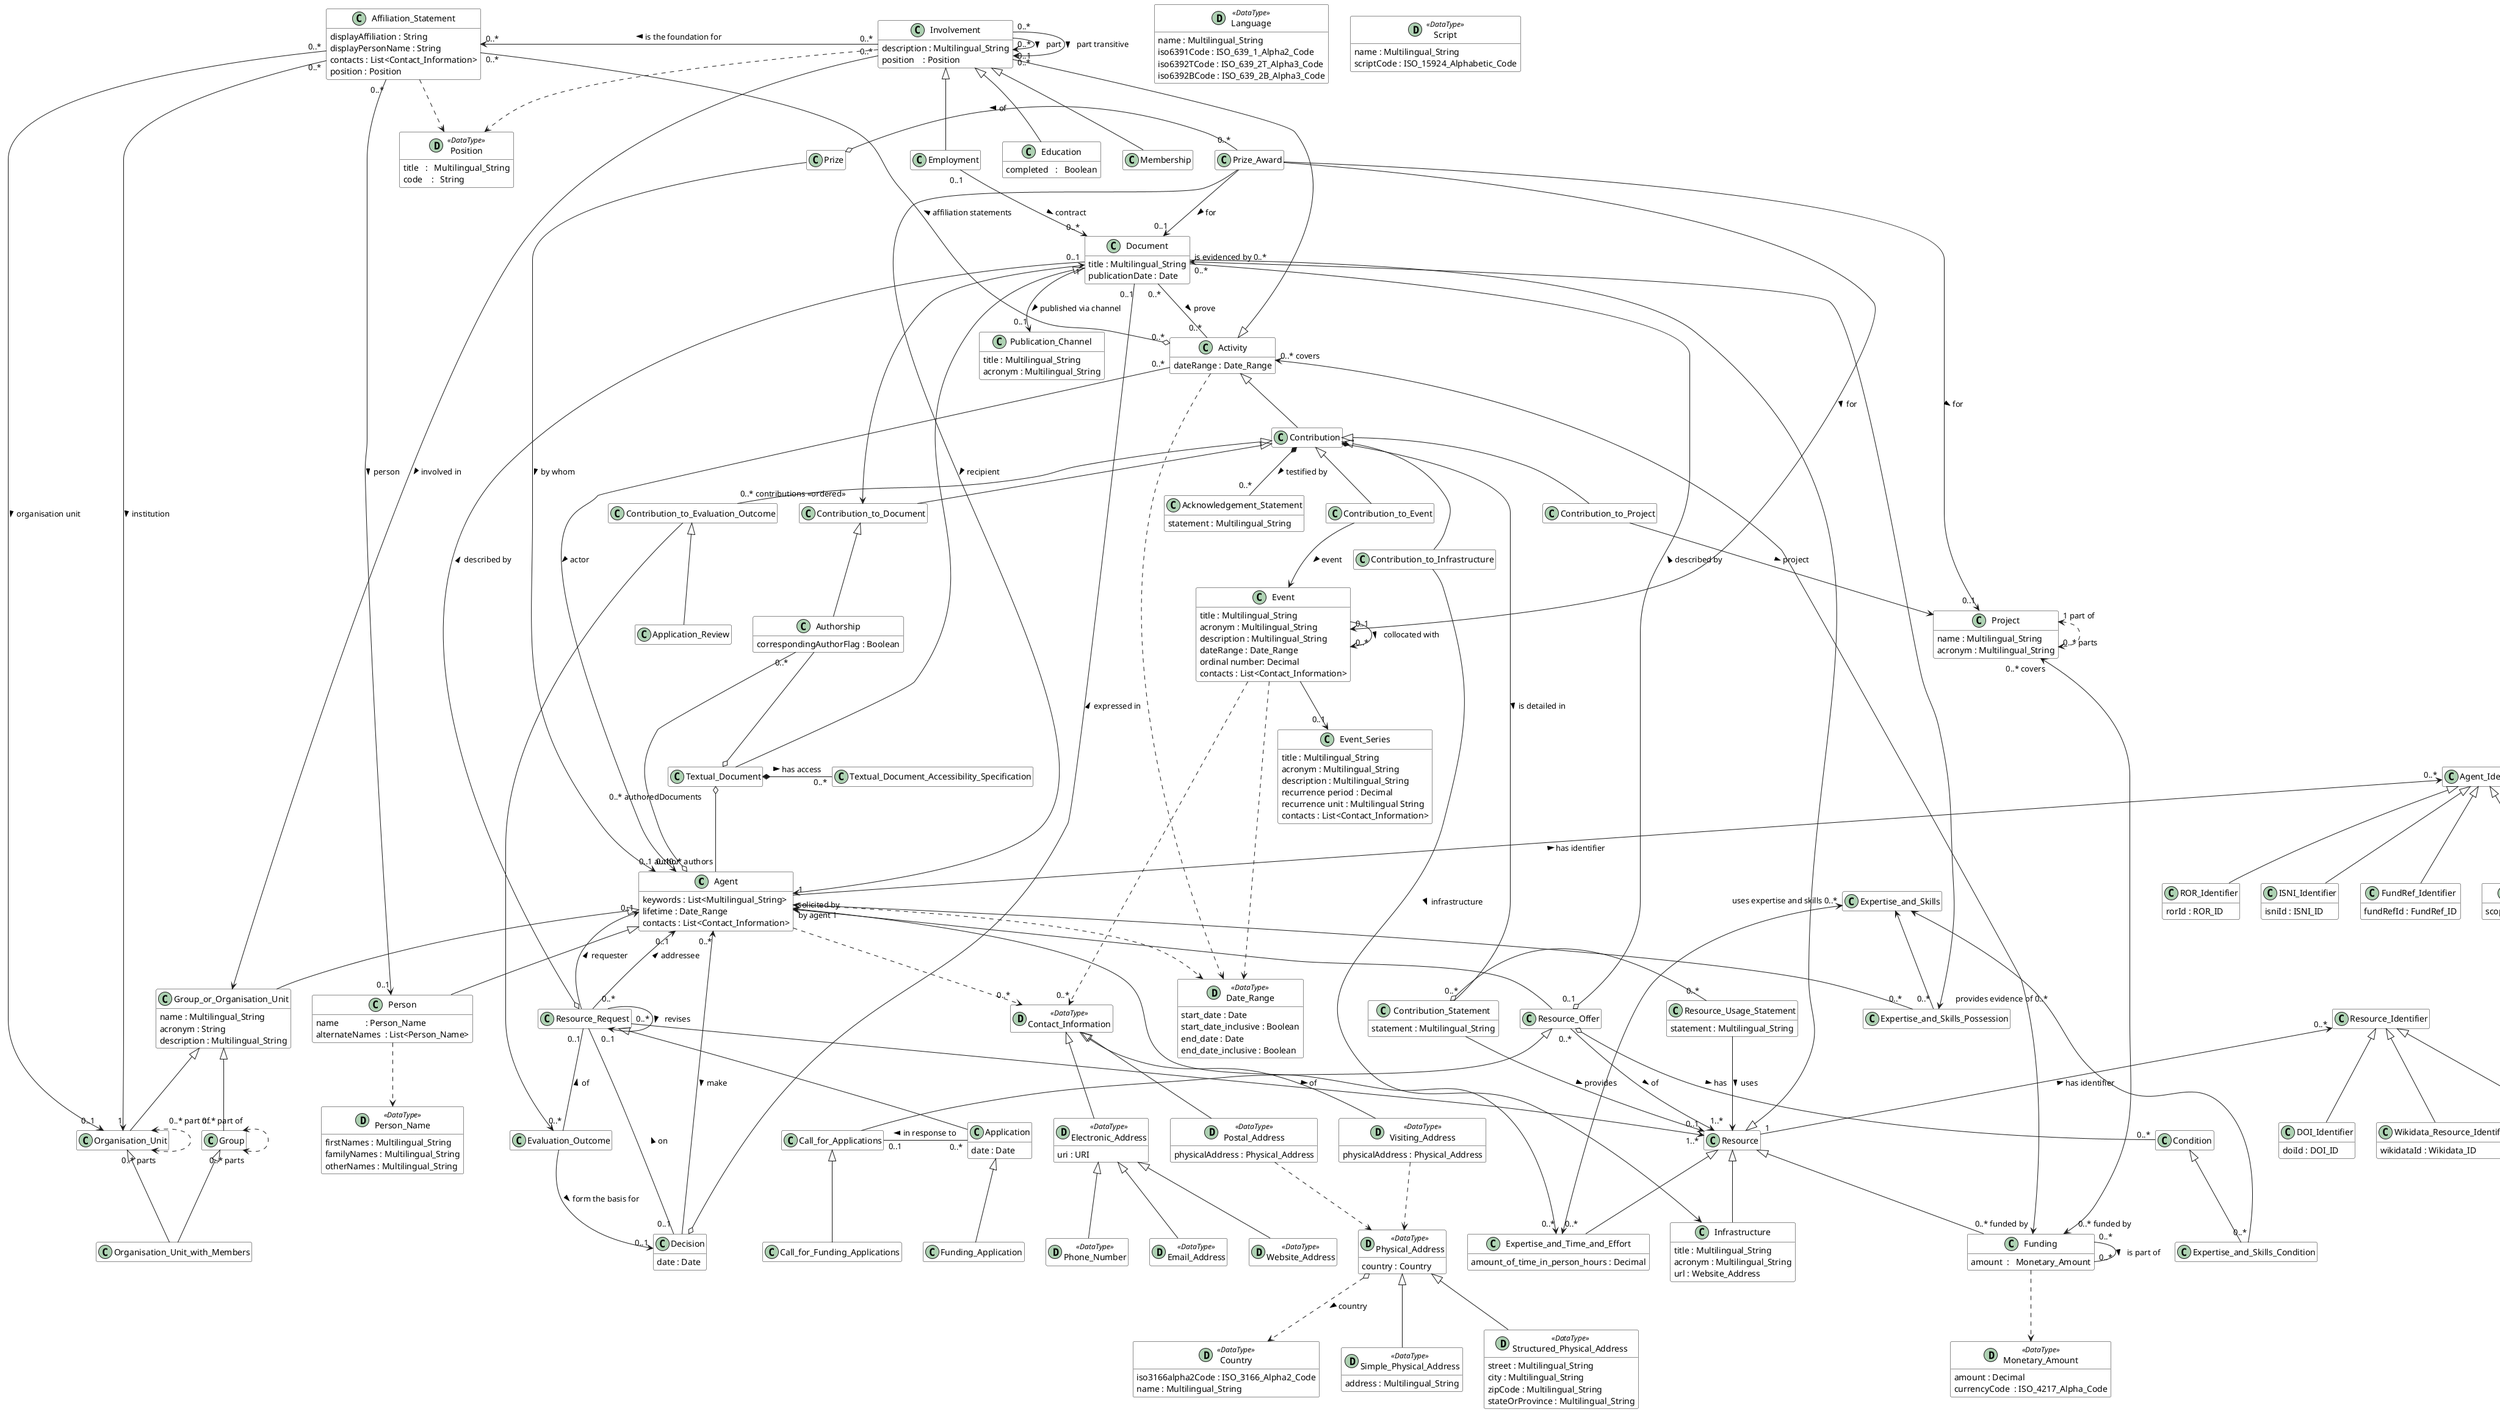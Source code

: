@startuml
!startsub common
    !define datatype(x) class x << (D,#add0b2) DataType>> #ffffff
    hide empty members
    skinparam BoxPadding 120
!endsub

' === Agent hierarchy ===

!startsub Agent
    class "Agent" #ffffff {
        keywords : List<Multilingual_String>
    	lifetime : Date_Range
    	contacts : List<Contact_Information>
    }
    "Agent" ..> "Date_Range"
    "Agent" ..> "0..*" "Contact_Information"
!endsub

!startsub Person
    class "Person" #ffffff {
        name            : Person_Name
        alternateNames  : List<Person_Name>
    }
!endsub

!startsub Agent_Identifier
    class "Agent_Identifier" #ffffff {
    }
    
    "Agent_Identifier" "0..*" <-- "1" "Agent" : has identifier <
!endsub

!startsub Agent_Identifier_Hierarchy
    class "ORCID_Identifier" #ffffff {
        orcidId : ORCID_iD
    }
    
    "Agent_Identifier" <|-- "ORCID_Identifier"

    class "ROR_Identifier" #ffffff {
            rorId : ROR_ID
        }

    "Agent_Identifier" <|-- "ROR_Identifier"

    class "ISNI_Identifier" #ffffff {
            isniId : ISNI_ID
        }

    "Agent_Identifier" <|-- "ISNI_Identifier"

    class "FundRef_Identifier" #ffffff {
            fundRefId : FundRef_ID
        }

    "Agent_Identifier" <|-- "FundRef_Identifier"

    class "Scopus_Author_Identifier" #ffffff {
            scopusAuthorId : Scopus_Author_ID
        }

    "Agent_Identifier" <|-- "Scopus_Author_Identifier"

    class "Wikidata_Agent_Identifier" #ffffff {
           wikidataId : Wikidata_ID
        }

    "Agent_Identifier" <|-- "Wikidata_Agent_Identifier"

    class "Local_Agent_Identifier" #ffffff {
           localId : Local_Agent_ID
    }

    "Agent_Identifier" <|-- "Local_Agent_Identifier"
!endsub

!startsub Person
    "Agent" <|-- "Person"
!endsub

!startsub Person
    datatype("Person_Name") {
        firstNames : Multilingual_String
        familyNames : Multilingual_String
        otherNames : Multilingual_String
    }
!endsub

!startsub Person
    "Person" ..> "Person_Name"
!endsub

!startsub Group_or_Organisation_Unit
    class "Group_or_Organisation_Unit" #ffffff {
        name : Multilingual_String
        acronym : String
        description : Multilingual_String
    }
!endsub

!startsub Group_or_Organisation_Unit
	"Agent" <|-- "Group_or_Organisation_Unit"
!endsub

!startsub Group
    class "Group" #ffffff {
    }
!endsub

!startsub Group
	"Group_or_Organisation_Unit" <|-- "Group"
!endsub

!startsub Organisation_Unit
    class "Organisation_Unit" #ffffff {
    }
!endsub

!startsub Organisation_Unit
	"Group_or_Organisation_Unit" <|-- "Organisation_Unit"
!endsub

!startsub Organisation_Unit
	"Organisation_Unit" "0..* part of" <..> "0..* parts" "Organisation_Unit"
!endsub

!startsub Group
	"Group" "0..* part of" <..> "0..* parts" "Group"
!endsub

!startsub Organisation_Unit_with_Members
    class "Organisation_Unit_with_Members" #ffffff {
    }
!endsub

!startsub Organisation_Unit_with_Members
    "Group" <|-- "Organisation_Unit_with_Members"
!endsub

!startsub Organisation_Unit_with_Members
    "Organisation_Unit" <|-- "Organisation_Unit_with_Members"
!endsub

' === Activity hierarchy ===

!startsub Activity
    class "Activity" #ffffff {
  		dateRange : Date_Range
    }
!endsub

!startsub Involvement
    class "Involvement" #ffffff {
        description : Multilingual_String
        position    : Position
    }
!endsub

!startsub Involvement
   "Activity" <|-d- "Involvement"
!endsub

!startsub Employment
    class "Employment" #ffffff {
    }
!endsub

!startsub Employment
    "Involvement" <|-d- "Employment"
!endsub

!startsub Education
    class "Education" #ffffff {
        completed   :   Boolean
    }
!endsub

!startsub Education
    "Involvement" <|-d- "Education"
!endsub

!startsub Membership
    class "Membership" #ffffff {
    }
!endsub

!startsub Membership
    "Involvement" <|-d- "Membership"
!endsub

!startsub Contribution
    class "Contribution" #ffffff {
    }
!endsub

!startsub Contribution
    "Activity" <|-d- "Contribution"
!endsub

!startsub Contribution_to_Project
    class "Contribution_to_Project" #ffffff {
    }
!endsub

!startsub Contribution_to_Project
    "Contribution" <|-d- "Contribution_to_Project"
!endsub

!startsub Contribution_to_Document
    class "Contribution_to_Document" #ffffff {
    }
!endsub

!startsub Contribution_to_Document
    "Contribution" <|-d- "Contribution_to_Document"
!endsub

!startsub Contribution_to_Event
    class "Contribution_to_Event" #ffffff {
    }
!endsub

!startsub Contribution_to_Event
    "Contribution" <|-d- "Contribution_to_Event"
!endsub

!startsub Contribution_to_Infrastructure
    class "Contribution_to_Infrastructure" #ffffff {
    }
!endsub

!startsub Contribution_to_Infrastructure
    "Contribution" <|-d- "Contribution_to_Infrastructure"
!endsub


!startsub Activity
	"Document" "0..*" -- "0..*" "Activity" : prove >
!endsub

' === Agent - Activity links ===

!startsub Activity
    "Activity" "0..*" --> "0..1" "Agent" : actor >
!endsub

!startsub Involvement
	"Involvement" "0..*" --> "Group_or_Organisation_Unit" : involved in >
!endsub

' === Resource hierarchy ===

!startsub Resource
    class "Resource" #ffffff {
    }
!endsub

!startsub Funding
    class "Funding" #ffffff {
        amount  :   Monetary_Amount
    }
!endsub

!startsub Funding
    datatype("Monetary_Amount") {
        amount : Decimal
        currencyCode  : ISO_4217_Alpha_Code
    }
!endsub

!startsub Funding
    "Funding" ..> "Monetary_Amount"
!endsub

!startsub Funding
     "Resource" <|-- "Funding"
!endsub

!startsub Infrastructure
    class "Infrastructure" #ffffff {
        title : Multilingual_String
        acronym : Multilingual_String
        url : Website_Address
    }

    "Resource" <|-- "Infrastructure"

!endsub

!startsub Contribution_to_Infrastructure
    "Contribution_to_Infrastructure" --> "Infrastructure" : infrastructure >
!endsub

!startsub Document_isa_Resource
	"Resource" <|-- "Document"
!endsub

!startsub Document
    class "Document" #ffffff {
        title : Multilingual_String
        publicationDate : Date
    }
!endsub

!startsub Textual_Document
    class "Textual_Document" #ffffff {
    }
!endsub

!startsub Textual_Document
    "Document" <|-- "Textual_Document"
!endsub

!startsub Publication_Channel
    class "Publication_Channel" #ffffff {
        title : Multilingual_String
        acronym : Multilingual_String
    }

    "Document" --> "0..1" "Publication_Channel" : published via channel >

!endsub

!startsub Funding
     "Funding" "0..*" -- "0..*" "Funding" : is part of >
!endsub

!startsub Resource_Identifier
    class "Resource_Identifier" #ffffff {
    }

    "Resource_Identifier" "0..*" <-- "1" "Resource" : has identifier <

    class "DOI_Identifier" #ffffff {
        doiId : DOI_ID
    }

    "Resource_Identifier" <|-- "DOI_Identifier"

    class "Wikidata_Resource_Identifier" #ffffff {
        wikidataId : Wikidata_ID
    }

    "Resource_Identifier" <|-- "Wikidata_Resource_Identifier"

    class "Local_Resource_Identifier" #ffffff {
        localId : Local_Resource_ID
    }

    "Resource_Identifier" <|-- "Local_Resource_Identifier"

!endsub

!startsub Contribution_to_Project
    "Contribution_to_Project" --> "Project" : project >
!endsub

!startsub Project
    class "Project" #ffffff {
        name : Multilingual_String
        acronym : Multilingual_String
    }
!endsub

!startsub Project
  	"Project" "1 part of" <..> "0..* parts" "Project"
!endsub

!startsub Event
    class "Event" #ffffff {
        title : Multilingual_String
        acronym : Multilingual_String
        description : Multilingual_String
        dateRange : Date_Range
        ordinal number: Decimal
        contacts : List<Contact_Information>
    }

    "Event" ..> "Date_Range"
    "Event" ..> "0..*" "Contact_Information"

    class "Event_Series" #ffffff {
        title : Multilingual_String
        acronym : Multilingual_String
        description : Multilingual_String
        recurrence period : Decimal
        recurrence unit : Multilingual String
        contacts : List<Contact_Information>
    }

    Event --> "0..1" "Event_Series"

    Event --> "0..*" "Event" : collocated with >

!endsub

!startsub Contribution_Statement
    class "Contribution_Statement" #ffffff {
        statement : Multilingual_String
    }
!endsub

!startsub Resource_Usage_Statement
    class "Resource_Usage_Statement" #ffffff {
        statement : Multilingual_String
    }
!endsub

!startsub Textual_Document_Accessibility_Specification
    class "Textual_Document_Accessibility_Specification" #ffffff {
    }
!endsub

!startsub Authorship
    class "Authorship" #ffffff {
        correspondingAuthorFlag : Boolean
    }
!endsub

!startsub Physical_Address
    datatype("Physical_Address") {
        country : Country
    }

    datatype("Simple_Physical_Address") {
        address : Multilingual_String
    }

    datatype("Structured_Physical_Address") {
        street : Multilingual_String
        city : Multilingual_String
        zipCode : Multilingual_String
        stateOrProvince : Multilingual_String
    }

     "Physical_Address" <|-d- "Simple_Physical_Address"
     "Physical_Address" <|-d- "Structured_Physical_Address"

     datatype("Contact_Information") {
     }

     datatype("Postal_Address") {
          physicalAddress : Physical_Address
     }

     "Contact_Information" <|-d- "Postal_Address"
     "Postal_Address" ..> "Physical_Address"


     datatype("Visiting_Address") {
          physicalAddress : Physical_Address
     }

     "Contact_Information" <|-d- "Visiting_Address"
     "Visiting_Address" ..> "Physical_Address"

     datatype("Electronic_Address") {
          uri : URI
     }

     "Contact_Information" <|-d- "Electronic_Address"

     datatype("Email_Address") {
     }

     "Electronic_Address" <|-d- "Email_Address"

     datatype("Website_Address") {
     }

     "Electronic_Address" <|-d- "Website_Address"

     datatype("Phone_Number") {
     }

     "Electronic_Address" <|-d- "Phone_Number"


!endsub

!startsub Country
    datatype("Country") {
         iso3166alpha2Code : ISO_3166_Alpha2_Code
         name : Multilingual_String
    }
!endsub

!startsub Physical_Address
    "Physical_Address" o..> "Country" : country >
!endsub

!startsub Affiliation_Statement
    class "Affiliation_Statement" #ffffff {
        displayAffiliation : String
        displayPersonName : String
        contacts : List<Contact_Information>
        position : Position
    }
!endsub

!startsub Application
    class "Application" #ffffff {
        date : Date
    }
!endsub

!startsub Decision
    class "Decision" #ffffff {
        date : Date
    }
!endsub

!startsub Funding_Application
    class "Funding_Application" #ffffff {
    }
!endsub

!startsub Funding_Application
    "Application" <|-- "Funding_Application"
!endsub

!startsub Call_for_Applications
    class "Call_for_Applications" #ffffff {
    }
!endsub

!startsub Call_for_Funding_Applications
    class "Call_for_Funding_Applications" #ffffff {
    }
!endsub

!startsub Evaluation_Outcome
	class "Evaluation_Outcome" #ffffff {
	}
!endsub

!startsub Contribution_to_Evaluation_Outcome
	class "Contribution_to_Evaluation_Outcome" #ffffff {
	}
!endsub

!startsub Application_Review
	class "Application_Review" #ffffff {
	}
!endsub

!startsub Prize
	class "Prize" #ffffff {
	}
!endsub

!startsub Prize_Award
	class "Prize_Award" #ffffff {
	}
!endsub

!startsub Resource_Request
    "Resource_Request" -u-> "0..1" "Agent" : requester >
!endsub

!startsub Resource_Request
    "Resource_Request" -u-> "0..1" "Agent" : addressee >
!endsub

!startsub Resource_Offer
	"Resource_Offer" -u-> "solicited by" "Agent"
!endsub

!startsub Evaluation_Outcome
    "Resource_Request" "0..1" -- "0..*" "Evaluation_Outcome" : of <
!endsub

!startsub Call_for_Applications
    "Application" "0..*" -l- "0..1" "Call_for_Applications" : in response to >
!endsub

!startsub Resource_Request
    "Resource_Request" o-- "0..1" "Document" : described by >
!endsub

!startsub Decision
    "Resource_Request" -r- "0..1" "Decision" : on <
!endsub

!startsub Decision
    "Decision" o-- "0..1" "Document" : expressed in >
!endsub

!startsub Call_for_Funding_Applications
    "Call_for_Applications" <|-- "Call_for_Funding_Applications"
!endsub

!startsub Decision
    "Decision" -u-> "0..*" "Agent" : make <
!endsub

!startsub Evaluation_Outcome
    "Evaluation_Outcome" -d-> "0..1" "Decision" : form the basis for >
!endsub

!startsub Contribution_to_Evaluation_Outcome
    "Contribution" <|-- "Contribution_to_Evaluation_Outcome"
!endsub

!startsub Application_Review
    "Contribution_to_Evaluation_Outcome" <|-- "Application_Review"
!endsub

!startsub Contribution_to_Evaluation_Outcome
    "Contribution_to_Evaluation_Outcome" --> "Evaluation_Outcome"
!endsub

!startsub Affiliation_Statement
    "Activity" "0..*" o-- "0..*" "Affiliation_Statement" : affiliation statements >
    "Affiliation_Statement" "0..*" --> "1" "Organisation_Unit" : institution >
    "Affiliation_Statement" "0..*" --> "0..1" "Organisation_Unit" : organisation unit >
    "Affiliation_Statement" "0..*" --> "0..1" "Person" : person >
!endsub

!startsub Contribution_Statement
    "Contribution" *-- "0..*" "Contribution_Statement" : is detailed in >
!endsub

!startsub Contribution_to_Document
    "Contribution_to_Document" "0..* contributions <<ordered>>" <--> "1" "Document"
!endsub

!startsub Authorship
    "Authorship" --o "Textual_Document"
!endsub

!startsub Authorship
    "Contribution_to_Document" <|-- "Authorship"
!endsub

!startsub Contribution_to_Event
    "Contribution_to_Event" --> "Event" : event >
!endsub

!startsub Contribution
     "Contribution_Statement" --> "0..1" "Resource" : provides >
!endsub

!startsub Resource_Usage_Statement
     "Resource_Usage_Statement" --> "Resource" : uses >
!endsub

!startsub Resource_Usage_Statement
     "Contribution_Statement" o-l- "0..*" "Resource_Usage_Statement"
!endsub

!startsub Authorship
    "Authorship" "0..*" --o "0..1 author" "Agent"
!endsub

!startsub Textual_Document_Accessibility_Specification
    "Textual_Document" *-r- "0..*" "Textual_Document_Accessibility_Specification" : has access >
!endsub

!startsub Authorship
    "Textual_Document" "0..* authoredDocuments" o-- "0..* authors" "Agent"
!endsub

!startsub Prize_Award
	"Prize_Award" "0..*" -l-o "Prize" : of >
!endsub

!startsub Prize_Award
	"Prize_Award" --> "Agent" : recipient >
!endsub

!startsub Prize_Award
	"Prize" --> "Agent" : by whom >
!endsub

!startsub Prize_Award
	"Prize_Award" --> "0..1" "Document" : for >
!endsub

!startsub Prize_Award
	"Prize_Award" --> "0..1" "Project" : for >
!endsub

!startsub Prize_Award
	"Prize_Award" --> "0..1" "Event" : for >
!endsub

!startsub Resource_Offer
	class "Resource_Offer" #ffffff {
	}
!endsub

!startsub Resource_Offer
	"Resource_Offer" "0..*" --> "1..*" "Resource" : of >
!endsub

!startsub Call_for_Applications
	"Resource_Offer" <|-- "Call_for_Applications"
!endsub

!startsub Condition
	class "Condition" #ffffff {
	}
!endsub

!startsub Resource_Offer
	"Resource_Offer" o-- "0..*" "Condition" : has >
!endsub

!startsub Resource_Request
	class "Resource_Request" #ffffff {
	}
!endsub

!startsub Application
	"Resource_Request" <|-- "Application"
!endsub

!startsub Resource_Offer
	"Resource_Offer" "0..1" o-- "0..*" "Document" : described by >
!endsub

!startsub Resource_Request
	"Resource_Request" "0..*" --> "0..1" "Resource_Request" : revises >
!endsub

!startsub Resource_Request
	"Resource_Request" "0..*" --> "1..*" "Resource" : of >
!endsub

!startsub Expertise_and_Skills
	class "Expertise_and_Skills" #ffffff {
	}
!endsub

!startsub Expertise_and_Skills_Possession
	class "Expertise_and_Skills_Possession" #ffffff {
	}
!endsub

!startsub Expertise_and_Skills_Condition
	class "Expertise_and_Skills_Condition" #ffffff {
	}
!endsub

!startsub Expertise_and_Skills_Possession
	"Expertise_and_Skills" <-- "0..*" "Expertise_and_Skills_Possession"
!endsub

!startsub Expertise_and_Skills_Possession
	"Agent" <-- "0..*" "Expertise_and_Skills_Possession"
!endsub

!startsub Expertise_and_Skills_Possession
	"Document" "is evidenced by 0..*" <--> "provides evidence of 0..*" "Expertise_and_Skills_Possession"
!endsub

!startsub Expertise_and_Skills_Condition
	"Expertise_and_Skills" <-- "0..*" "Expertise_and_Skills_Condition"
!endsub

!startsub Expertise_and_Skills_Condition
	"Condition" <|-- "Expertise_and_Skills_Condition"
!endsub

!startsub Expertise_and_Time_and_Effort
	class "Expertise_and_Time_and_Effort" #ffffff {
	  amount_of_time_in_person_hours : Decimal
	}
!endsub

!startsub Expertise_and_Time_and_Effort
	"Resource" <|-- "Expertise_and_Time_and_Effort"
!endsub

!startsub Expertise_and_Time_and_Effort
	"Agent" "by agent 1" <--> "0..*" "Expertise_and_Time_and_Effort"
!endsub

!startsub Expertise_and_Time_and_Effort
	"Expertise_and_Skills" "uses expertise and skills 0..*" <--> "0..*" "Expertise_and_Time_and_Effort"
!endsub

!startsub Position
    datatype("Position") {
        title   :   Multilingual_String
        code    :   String
	}
!endsub

!startsub Position
	"Affiliation_Statement" ..> "Position"
!endsub

!startsub Position
	"Employment" "0..1" --> "0..*" "Document" : contract >
!endsub

!startsub Position
	"Involvement" ..> "Position"
!endsub

!startsub Involvement
	"Involvement" "0..*" -l-> "0..*" "Affiliation_Statement" : is the foundation for >
!endsub

!startsub Involvement
	"Involvement" "0..*" --> "0..1" "Involvement" : part >
!endsub

!startsub Involvement
	"Involvement" "0..*" --> "0..*" "Involvement" : part transitive >
!endsub

!startsub Date_Range
    datatype("Date_Range") {
        start_date : Date
        start_date_inclusive : Boolean
        end_date : Date
        end_date_inclusive : Boolean
	}
!endsub

!startsub Activity
	"Activity" ..> "Date_Range"
!endsub

!startsub Funding
    "Activity" "0..* covers" <---> "0..* funded by" "Funding"
    "Project" "0..* covers" <---> "0..* funded by" "Funding"
!endsub

!startsub Language
    datatype("Language") {
        name : Multilingual_String
        iso6391Code : ISO_639_1_Alpha2_Code
        iso6392TCode : ISO_639_2T_Alpha3_Code
        iso6392BCode : ISO_639_2B_Alpha3_Code
	}
!endsub

!startsub Script
    datatype("Script") {
        name : Multilingual_String
        scriptCode : ISO_15924_Alphabetic_Code
	}
!endsub

!startsub Acknowledgement_Statement
    class "Acknowledgement_Statement" #ffffff {
        statement : Multilingual_String
    }
!endsub

!startsub Acknowledgement_Statement
    "Contribution" *-- "0..*" "Acknowledgement_Statement" : testified by >
!endsub

@enduml
